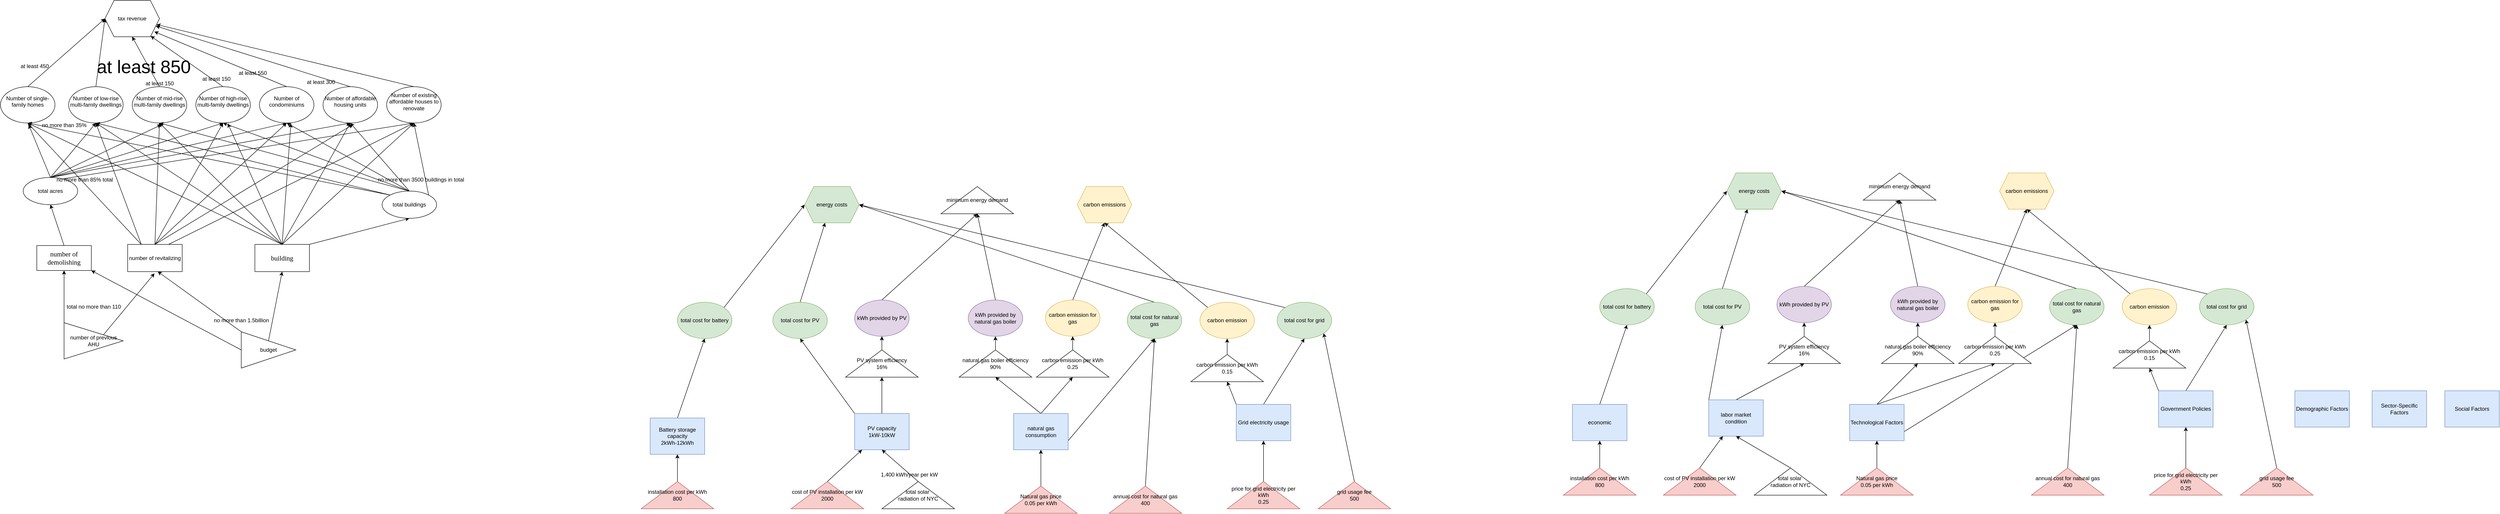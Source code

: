 <mxfile version="24.7.16">
  <diagram name="第 1 页" id="G_OJ9_7VG3s3t3pRjwT4">
    <mxGraphModel dx="2074" dy="1098" grid="1" gridSize="10" guides="1" tooltips="1" connect="1" arrows="1" fold="1" page="1" pageScale="1" pageWidth="827" pageHeight="1169" math="0" shadow="0">
      <root>
        <mxCell id="0" />
        <mxCell id="1" parent="0" />
        <mxCell id="7tdNyDRqOUNXcjZfK8b2-14" style="rounded=0;orthogonalLoop=1;jettySize=auto;html=1;exitX=0.75;exitY=0;exitDx=0;exitDy=0;entryX=0.5;entryY=1;entryDx=0;entryDy=0;" parent="1" source="L7YEMARuxRNkok3K0Yex-1" target="7tdNyDRqOUNXcjZfK8b2-5" edge="1">
          <mxGeometry relative="1" as="geometry" />
        </mxCell>
        <mxCell id="7tdNyDRqOUNXcjZfK8b2-23" style="rounded=0;orthogonalLoop=1;jettySize=auto;html=1;exitX=0.5;exitY=0;exitDx=0;exitDy=0;entryX=0.5;entryY=1;entryDx=0;entryDy=0;" parent="1" source="L7YEMARuxRNkok3K0Yex-1" target="7tdNyDRqOUNXcjZfK8b2-2" edge="1">
          <mxGeometry relative="1" as="geometry" />
        </mxCell>
        <mxCell id="7tdNyDRqOUNXcjZfK8b2-24" style="rounded=0;orthogonalLoop=1;jettySize=auto;html=1;exitX=0.5;exitY=0;exitDx=0;exitDy=0;entryX=0.5;entryY=1;entryDx=0;entryDy=0;" parent="1" source="L7YEMARuxRNkok3K0Yex-1" target="7tdNyDRqOUNXcjZfK8b2-1" edge="1">
          <mxGeometry relative="1" as="geometry" />
        </mxCell>
        <mxCell id="7tdNyDRqOUNXcjZfK8b2-25" style="rounded=0;orthogonalLoop=1;jettySize=auto;html=1;exitX=0.5;exitY=0;exitDx=0;exitDy=0;entryX=0.5;entryY=1;entryDx=0;entryDy=0;" parent="1" source="L7YEMARuxRNkok3K0Yex-1" target="7tdNyDRqOUNXcjZfK8b2-4" edge="1">
          <mxGeometry relative="1" as="geometry" />
        </mxCell>
        <mxCell id="7tdNyDRqOUNXcjZfK8b2-27" style="rounded=0;orthogonalLoop=1;jettySize=auto;html=1;exitX=0.5;exitY=0;exitDx=0;exitDy=0;entryX=0.5;entryY=1;entryDx=0;entryDy=0;" parent="1" source="L7YEMARuxRNkok3K0Yex-1" target="L7YEMARuxRNkok3K0Yex-3" edge="1">
          <mxGeometry relative="1" as="geometry" />
        </mxCell>
        <mxCell id="L7YEMARuxRNkok3K0Yex-1" value="total acres" style="ellipse;rounded=0;whiteSpace=wrap;html=1;" parent="1" vertex="1">
          <mxGeometry x="100" y="420" width="120" height="60" as="geometry" />
        </mxCell>
        <mxCell id="7tdNyDRqOUNXcjZfK8b2-7" style="rounded=0;orthogonalLoop=1;jettySize=auto;html=1;exitX=0.75;exitY=0;exitDx=0;exitDy=0;entryX=0.5;entryY=1;entryDx=0;entryDy=0;" parent="1" source="L7YEMARuxRNkok3K0Yex-2" target="7tdNyDRqOUNXcjZfK8b2-5" edge="1">
          <mxGeometry relative="1" as="geometry" />
        </mxCell>
        <mxCell id="7tdNyDRqOUNXcjZfK8b2-9" style="rounded=0;orthogonalLoop=1;jettySize=auto;html=1;exitX=0.5;exitY=0;exitDx=0;exitDy=0;entryX=0.5;entryY=1;entryDx=0;entryDy=0;" parent="1" source="L7YEMARuxRNkok3K0Yex-2" target="7tdNyDRqOUNXcjZfK8b2-1" edge="1">
          <mxGeometry relative="1" as="geometry" />
        </mxCell>
        <mxCell id="7tdNyDRqOUNXcjZfK8b2-10" style="rounded=0;orthogonalLoop=1;jettySize=auto;html=1;exitX=0.5;exitY=0;exitDx=0;exitDy=0;entryX=0.5;entryY=1;entryDx=0;entryDy=0;" parent="1" source="L7YEMARuxRNkok3K0Yex-2" target="7tdNyDRqOUNXcjZfK8b2-4" edge="1">
          <mxGeometry relative="1" as="geometry" />
        </mxCell>
        <mxCell id="7tdNyDRqOUNXcjZfK8b2-11" style="rounded=0;orthogonalLoop=1;jettySize=auto;html=1;exitX=0.5;exitY=0;exitDx=0;exitDy=0;entryX=0.5;entryY=1;entryDx=0;entryDy=0;" parent="1" source="L7YEMARuxRNkok3K0Yex-2" target="7tdNyDRqOUNXcjZfK8b2-3" edge="1">
          <mxGeometry relative="1" as="geometry" />
        </mxCell>
        <mxCell id="7tdNyDRqOUNXcjZfK8b2-12" style="rounded=0;orthogonalLoop=1;jettySize=auto;html=1;exitX=0.25;exitY=0;exitDx=0;exitDy=0;entryX=0.5;entryY=1;entryDx=0;entryDy=0;" parent="1" source="L7YEMARuxRNkok3K0Yex-2" target="L7YEMARuxRNkok3K0Yex-3" edge="1">
          <mxGeometry relative="1" as="geometry" />
        </mxCell>
        <mxCell id="7tdNyDRqOUNXcjZfK8b2-13" style="rounded=0;orthogonalLoop=1;jettySize=auto;html=1;exitX=0.25;exitY=0;exitDx=0;exitDy=0;entryX=0.5;entryY=1;entryDx=0;entryDy=0;" parent="1" source="L7YEMARuxRNkok3K0Yex-2" target="L7YEMARuxRNkok3K0Yex-4" edge="1">
          <mxGeometry relative="1" as="geometry" />
        </mxCell>
        <mxCell id="L7YEMARuxRNkok3K0Yex-2" value="number of revitalizing" style="rounded=0;whiteSpace=wrap;html=1;" parent="1" vertex="1">
          <mxGeometry x="330" y="567.5" width="120" height="60" as="geometry" />
        </mxCell>
        <mxCell id="7tdNyDRqOUNXcjZfK8b2-17" style="rounded=0;orthogonalLoop=1;jettySize=auto;html=1;exitX=0.5;exitY=0;exitDx=0;exitDy=0;entryX=0;entryY=0.5;entryDx=0;entryDy=0;" parent="1" source="L7YEMARuxRNkok3K0Yex-3" target="L7YEMARuxRNkok3K0Yex-7" edge="1">
          <mxGeometry relative="1" as="geometry" />
        </mxCell>
        <mxCell id="L7YEMARuxRNkok3K0Yex-3" value="&#xa;Number of low-rise multi-family dwellings&#xa;&#xa;" style="ellipse;whiteSpace=wrap;html=1;" parent="1" vertex="1">
          <mxGeometry x="200" y="220" width="120" height="80" as="geometry" />
        </mxCell>
        <mxCell id="7tdNyDRqOUNXcjZfK8b2-16" style="rounded=0;orthogonalLoop=1;jettySize=auto;html=1;exitX=0.5;exitY=0;exitDx=0;exitDy=0;entryX=0;entryY=0.5;entryDx=0;entryDy=0;" parent="1" source="L7YEMARuxRNkok3K0Yex-4" target="L7YEMARuxRNkok3K0Yex-7" edge="1">
          <mxGeometry relative="1" as="geometry" />
        </mxCell>
        <mxCell id="L7YEMARuxRNkok3K0Yex-4" value="&#xa;Number of single-family homes&#xa;&#xa;" style="ellipse;whiteSpace=wrap;html=1;" parent="1" vertex="1">
          <mxGeometry x="50" y="220" width="120" height="80" as="geometry" />
        </mxCell>
        <mxCell id="L7YEMARuxRNkok3K0Yex-7" value="tax revenue" style="shape=hexagon;perimeter=hexagonPerimeter2;whiteSpace=wrap;html=1;fixedSize=1;" parent="1" vertex="1">
          <mxGeometry x="280" y="30" width="120" height="80" as="geometry" />
        </mxCell>
        <mxCell id="7tdNyDRqOUNXcjZfK8b2-20" style="rounded=0;orthogonalLoop=1;jettySize=auto;html=1;exitX=0.5;exitY=0;exitDx=0;exitDy=0;entryX=0.906;entryY=0.859;entryDx=0;entryDy=0;entryPerimeter=0;" parent="1" source="7tdNyDRqOUNXcjZfK8b2-1" target="L7YEMARuxRNkok3K0Yex-7" edge="1">
          <mxGeometry relative="1" as="geometry" />
        </mxCell>
        <mxCell id="7tdNyDRqOUNXcjZfK8b2-1" value="&#xa;Number of condominiums&#xa;&#xa;" style="ellipse;whiteSpace=wrap;html=1;" parent="1" vertex="1">
          <mxGeometry x="620" y="220" width="120" height="80" as="geometry" />
        </mxCell>
        <mxCell id="7tdNyDRqOUNXcjZfK8b2-21" style="rounded=0;orthogonalLoop=1;jettySize=auto;html=1;exitX=0.5;exitY=0;exitDx=0;exitDy=0;" parent="1" source="7tdNyDRqOUNXcjZfK8b2-2" target="L7YEMARuxRNkok3K0Yex-7" edge="1">
          <mxGeometry relative="1" as="geometry" />
        </mxCell>
        <mxCell id="7tdNyDRqOUNXcjZfK8b2-2" value="&#xa;Number of affordable housing units&#xa;&#xa;" style="ellipse;whiteSpace=wrap;html=1;" parent="1" vertex="1">
          <mxGeometry x="760" y="220" width="120" height="80" as="geometry" />
        </mxCell>
        <mxCell id="7tdNyDRqOUNXcjZfK8b2-18" style="rounded=0;orthogonalLoop=1;jettySize=auto;html=1;exitX=0.5;exitY=0;exitDx=0;exitDy=0;entryX=0.5;entryY=1;entryDx=0;entryDy=0;" parent="1" source="7tdNyDRqOUNXcjZfK8b2-3" target="L7YEMARuxRNkok3K0Yex-7" edge="1">
          <mxGeometry relative="1" as="geometry" />
        </mxCell>
        <mxCell id="7tdNyDRqOUNXcjZfK8b2-3" value="&#xa;Number of mid-rise multi-family dwellings&#xa;&#xa;" style="ellipse;whiteSpace=wrap;html=1;" parent="1" vertex="1">
          <mxGeometry x="340" y="220" width="120" height="80" as="geometry" />
        </mxCell>
        <mxCell id="7tdNyDRqOUNXcjZfK8b2-19" style="rounded=0;orthogonalLoop=1;jettySize=auto;html=1;exitX=0.5;exitY=0;exitDx=0;exitDy=0;entryX=0.839;entryY=0.98;entryDx=0;entryDy=0;entryPerimeter=0;" parent="1" source="7tdNyDRqOUNXcjZfK8b2-4" target="L7YEMARuxRNkok3K0Yex-7" edge="1">
          <mxGeometry relative="1" as="geometry">
            <mxPoint x="440" y="110" as="targetPoint" />
          </mxGeometry>
        </mxCell>
        <mxCell id="7tdNyDRqOUNXcjZfK8b2-4" value="&#xa;Number of high-rise multi-family dwellings&#xa;&#xa;" style="ellipse;whiteSpace=wrap;html=1;" parent="1" vertex="1">
          <mxGeometry x="480" y="220" width="120" height="80" as="geometry" />
        </mxCell>
        <mxCell id="7tdNyDRqOUNXcjZfK8b2-22" style="rounded=0;orthogonalLoop=1;jettySize=auto;html=1;exitX=0.5;exitY=0;exitDx=0;exitDy=0;" parent="1" source="7tdNyDRqOUNXcjZfK8b2-5" target="L7YEMARuxRNkok3K0Yex-7" edge="1">
          <mxGeometry relative="1" as="geometry" />
        </mxCell>
        <mxCell id="7tdNyDRqOUNXcjZfK8b2-5" value="&#xa;Number of existing affordable houses to renovate&#xa;&#xa;" style="ellipse;whiteSpace=wrap;html=1;" parent="1" vertex="1">
          <mxGeometry x="900" y="220" width="120" height="80" as="geometry" />
        </mxCell>
        <mxCell id="7tdNyDRqOUNXcjZfK8b2-8" style="rounded=0;orthogonalLoop=1;jettySize=auto;html=1;exitX=0.5;exitY=0;exitDx=0;exitDy=0;entryX=0.549;entryY=1.041;entryDx=0;entryDy=0;entryPerimeter=0;" parent="1" source="L7YEMARuxRNkok3K0Yex-2" target="7tdNyDRqOUNXcjZfK8b2-2" edge="1">
          <mxGeometry relative="1" as="geometry" />
        </mxCell>
        <mxCell id="7tdNyDRqOUNXcjZfK8b2-26" style="rounded=0;orthogonalLoop=1;jettySize=auto;html=1;exitX=0.5;exitY=0;exitDx=0;exitDy=0;entryX=0.535;entryY=1.048;entryDx=0;entryDy=0;entryPerimeter=0;" parent="1" source="L7YEMARuxRNkok3K0Yex-1" target="7tdNyDRqOUNXcjZfK8b2-3" edge="1">
          <mxGeometry relative="1" as="geometry" />
        </mxCell>
        <mxCell id="7tdNyDRqOUNXcjZfK8b2-28" style="rounded=0;orthogonalLoop=1;jettySize=auto;html=1;exitX=0.5;exitY=0;exitDx=0;exitDy=0;entryX=0.518;entryY=1.048;entryDx=0;entryDy=0;entryPerimeter=0;" parent="1" source="L7YEMARuxRNkok3K0Yex-1" target="L7YEMARuxRNkok3K0Yex-4" edge="1">
          <mxGeometry relative="1" as="geometry" />
        </mxCell>
        <mxCell id="7tdNyDRqOUNXcjZfK8b2-36" value="total no more than 110" style="text;html=1;align=center;verticalAlign=middle;resizable=0;points=[];autosize=1;strokeColor=none;fillColor=none;" parent="1" vertex="1">
          <mxGeometry x="185" y="690" width="140" height="30" as="geometry" />
        </mxCell>
        <mxCell id="7tdNyDRqOUNXcjZfK8b2-38" style="rounded=0;orthogonalLoop=1;jettySize=auto;html=1;exitX=0;exitY=0;exitDx=0;exitDy=0;entryX=0.5;entryY=1;entryDx=0;entryDy=0;" parent="1" source="7tdNyDRqOUNXcjZfK8b2-37" target="7tdNyDRqOUNXcjZfK8b2-41" edge="1">
          <mxGeometry relative="1" as="geometry" />
        </mxCell>
        <mxCell id="7tdNyDRqOUNXcjZfK8b2-37" value="number of previous AHU" style="triangle;whiteSpace=wrap;html=1;" parent="1" vertex="1">
          <mxGeometry x="190" y="740" width="130" height="80" as="geometry" />
        </mxCell>
        <mxCell id="7tdNyDRqOUNXcjZfK8b2-39" style="rounded=0;orthogonalLoop=1;jettySize=auto;html=1;exitX=1;exitY=0;exitDx=0;exitDy=0;entryX=0.492;entryY=1.064;entryDx=0;entryDy=0;entryPerimeter=0;" parent="1" source="7tdNyDRqOUNXcjZfK8b2-37" target="L7YEMARuxRNkok3K0Yex-2" edge="1">
          <mxGeometry relative="1" as="geometry" />
        </mxCell>
        <mxCell id="7tdNyDRqOUNXcjZfK8b2-48" style="rounded=0;orthogonalLoop=1;jettySize=auto;html=1;exitX=0.5;exitY=0;exitDx=0;exitDy=0;entryX=0.5;entryY=1;entryDx=0;entryDy=0;" parent="1" source="7tdNyDRqOUNXcjZfK8b2-40" target="L7YEMARuxRNkok3K0Yex-4" edge="1">
          <mxGeometry relative="1" as="geometry" />
        </mxCell>
        <mxCell id="7tdNyDRqOUNXcjZfK8b2-49" style="rounded=0;orthogonalLoop=1;jettySize=auto;html=1;exitX=0.5;exitY=0;exitDx=0;exitDy=0;entryX=0.5;entryY=1;entryDx=0;entryDy=0;" parent="1" source="7tdNyDRqOUNXcjZfK8b2-40" target="L7YEMARuxRNkok3K0Yex-3" edge="1">
          <mxGeometry relative="1" as="geometry" />
        </mxCell>
        <mxCell id="7tdNyDRqOUNXcjZfK8b2-50" style="rounded=0;orthogonalLoop=1;jettySize=auto;html=1;exitX=0.5;exitY=0;exitDx=0;exitDy=0;entryX=0.5;entryY=1;entryDx=0;entryDy=0;" parent="1" source="7tdNyDRqOUNXcjZfK8b2-40" target="7tdNyDRqOUNXcjZfK8b2-3" edge="1">
          <mxGeometry relative="1" as="geometry" />
        </mxCell>
        <mxCell id="7tdNyDRqOUNXcjZfK8b2-53" style="rounded=0;orthogonalLoop=1;jettySize=auto;html=1;exitX=0.5;exitY=0;exitDx=0;exitDy=0;entryX=0.5;entryY=1;entryDx=0;entryDy=0;" parent="1" source="7tdNyDRqOUNXcjZfK8b2-40" target="7tdNyDRqOUNXcjZfK8b2-2" edge="1">
          <mxGeometry relative="1" as="geometry" />
        </mxCell>
        <mxCell id="7tdNyDRqOUNXcjZfK8b2-54" style="rounded=0;orthogonalLoop=1;jettySize=auto;html=1;exitX=0.5;exitY=0;exitDx=0;exitDy=0;entryX=0.5;entryY=1;entryDx=0;entryDy=0;" parent="1" source="7tdNyDRqOUNXcjZfK8b2-40" target="7tdNyDRqOUNXcjZfK8b2-5" edge="1">
          <mxGeometry relative="1" as="geometry" />
        </mxCell>
        <mxCell id="NTGDG4g_H6FA5xqr8P8C-25" style="rounded=0;orthogonalLoop=1;jettySize=auto;html=1;exitX=1;exitY=0;exitDx=0;exitDy=0;entryX=0.5;entryY=1;entryDx=0;entryDy=0;" parent="1" source="7tdNyDRqOUNXcjZfK8b2-40" target="NTGDG4g_H6FA5xqr8P8C-2" edge="1">
          <mxGeometry relative="1" as="geometry" />
        </mxCell>
        <mxCell id="7tdNyDRqOUNXcjZfK8b2-40" value="&lt;div&gt;&lt;span style=&quot;font-size: 11.04pt; font-family: &amp;quot;Arial Nova Light&amp;quot;;&quot;&gt;building&lt;/span&gt;&lt;/div&gt;" style="rounded=0;whiteSpace=wrap;html=1;" parent="1" vertex="1">
          <mxGeometry x="610" y="567.5" width="120" height="60" as="geometry" />
        </mxCell>
        <mxCell id="7tdNyDRqOUNXcjZfK8b2-43" style="rounded=0;orthogonalLoop=1;jettySize=auto;html=1;exitX=0.5;exitY=0;exitDx=0;exitDy=0;entryX=0.5;entryY=1;entryDx=0;entryDy=0;" parent="1" source="7tdNyDRqOUNXcjZfK8b2-41" target="L7YEMARuxRNkok3K0Yex-1" edge="1">
          <mxGeometry relative="1" as="geometry" />
        </mxCell>
        <mxCell id="7tdNyDRqOUNXcjZfK8b2-41" value="&lt;span style=&quot;font-family: &amp;quot;Arial Nova Light&amp;quot;; font-size: 14.72px;&quot;&gt;number of demolishing&lt;/span&gt;" style="whiteSpace=wrap;html=1;" parent="1" vertex="1">
          <mxGeometry x="130" y="570" width="120" height="55" as="geometry" />
        </mxCell>
        <mxCell id="7tdNyDRqOUNXcjZfK8b2-45" style="rounded=0;orthogonalLoop=1;jettySize=auto;html=1;exitX=0;exitY=0.5;exitDx=0;exitDy=0;entryX=1;entryY=1;entryDx=0;entryDy=0;" parent="1" source="7tdNyDRqOUNXcjZfK8b2-44" target="7tdNyDRqOUNXcjZfK8b2-41" edge="1">
          <mxGeometry relative="1" as="geometry" />
        </mxCell>
        <mxCell id="7tdNyDRqOUNXcjZfK8b2-47" style="rounded=0;orthogonalLoop=1;jettySize=auto;html=1;exitX=0.5;exitY=0;exitDx=0;exitDy=0;entryX=0.5;entryY=1;entryDx=0;entryDy=0;" parent="1" source="7tdNyDRqOUNXcjZfK8b2-44" target="7tdNyDRqOUNXcjZfK8b2-40" edge="1">
          <mxGeometry relative="1" as="geometry" />
        </mxCell>
        <mxCell id="7tdNyDRqOUNXcjZfK8b2-44" value="budget" style="triangle;whiteSpace=wrap;html=1;" parent="1" vertex="1">
          <mxGeometry x="580" y="760" width="120" height="80" as="geometry" />
        </mxCell>
        <mxCell id="7tdNyDRqOUNXcjZfK8b2-46" style="rounded=0;orthogonalLoop=1;jettySize=auto;html=1;exitX=0;exitY=0;exitDx=0;exitDy=0;entryX=0.551;entryY=0.996;entryDx=0;entryDy=0;entryPerimeter=0;" parent="1" source="7tdNyDRqOUNXcjZfK8b2-44" target="L7YEMARuxRNkok3K0Yex-2" edge="1">
          <mxGeometry relative="1" as="geometry" />
        </mxCell>
        <mxCell id="7tdNyDRqOUNXcjZfK8b2-51" style="rounded=0;orthogonalLoop=1;jettySize=auto;html=1;exitX=0.5;exitY=0;exitDx=0;exitDy=0;entryX=0.587;entryY=1.013;entryDx=0;entryDy=0;entryPerimeter=0;" parent="1" source="7tdNyDRqOUNXcjZfK8b2-40" target="7tdNyDRqOUNXcjZfK8b2-4" edge="1">
          <mxGeometry relative="1" as="geometry" />
        </mxCell>
        <mxCell id="7tdNyDRqOUNXcjZfK8b2-52" style="rounded=0;orthogonalLoop=1;jettySize=auto;html=1;exitX=0.5;exitY=0;exitDx=0;exitDy=0;entryX=0.577;entryY=1.013;entryDx=0;entryDy=0;entryPerimeter=0;" parent="1" source="7tdNyDRqOUNXcjZfK8b2-40" target="7tdNyDRqOUNXcjZfK8b2-1" edge="1">
          <mxGeometry relative="1" as="geometry" />
        </mxCell>
        <mxCell id="NTGDG4g_H6FA5xqr8P8C-16" style="rounded=0;orthogonalLoop=1;jettySize=auto;html=1;exitX=0;exitY=0;exitDx=0;exitDy=0;entryX=0.5;entryY=1;entryDx=0;entryDy=0;" parent="1" source="NTGDG4g_H6FA5xqr8P8C-2" target="L7YEMARuxRNkok3K0Yex-4" edge="1">
          <mxGeometry relative="1" as="geometry" />
        </mxCell>
        <mxCell id="NTGDG4g_H6FA5xqr8P8C-17" style="rounded=0;orthogonalLoop=1;jettySize=auto;html=1;exitX=0;exitY=0;exitDx=0;exitDy=0;entryX=0.5;entryY=1;entryDx=0;entryDy=0;" parent="1" source="NTGDG4g_H6FA5xqr8P8C-2" target="L7YEMARuxRNkok3K0Yex-3" edge="1">
          <mxGeometry relative="1" as="geometry" />
        </mxCell>
        <mxCell id="NTGDG4g_H6FA5xqr8P8C-18" style="rounded=0;orthogonalLoop=1;jettySize=auto;html=1;exitX=0.5;exitY=0;exitDx=0;exitDy=0;entryX=0.5;entryY=1;entryDx=0;entryDy=0;" parent="1" source="NTGDG4g_H6FA5xqr8P8C-2" target="7tdNyDRqOUNXcjZfK8b2-3" edge="1">
          <mxGeometry relative="1" as="geometry" />
        </mxCell>
        <mxCell id="NTGDG4g_H6FA5xqr8P8C-19" style="rounded=0;orthogonalLoop=1;jettySize=auto;html=1;exitX=0.5;exitY=0;exitDx=0;exitDy=0;entryX=0.5;entryY=1;entryDx=0;entryDy=0;" parent="1" source="NTGDG4g_H6FA5xqr8P8C-2" target="7tdNyDRqOUNXcjZfK8b2-4" edge="1">
          <mxGeometry relative="1" as="geometry" />
        </mxCell>
        <mxCell id="NTGDG4g_H6FA5xqr8P8C-20" style="rounded=0;orthogonalLoop=1;jettySize=auto;html=1;exitX=0.5;exitY=0;exitDx=0;exitDy=0;entryX=0.5;entryY=1;entryDx=0;entryDy=0;" parent="1" source="NTGDG4g_H6FA5xqr8P8C-2" target="7tdNyDRqOUNXcjZfK8b2-1" edge="1">
          <mxGeometry relative="1" as="geometry" />
        </mxCell>
        <mxCell id="NTGDG4g_H6FA5xqr8P8C-21" style="rounded=0;orthogonalLoop=1;jettySize=auto;html=1;exitX=0.5;exitY=0;exitDx=0;exitDy=0;entryX=0.5;entryY=1;entryDx=0;entryDy=0;" parent="1" source="NTGDG4g_H6FA5xqr8P8C-2" target="7tdNyDRqOUNXcjZfK8b2-2" edge="1">
          <mxGeometry relative="1" as="geometry" />
        </mxCell>
        <mxCell id="NTGDG4g_H6FA5xqr8P8C-22" style="rounded=0;orthogonalLoop=1;jettySize=auto;html=1;exitX=1;exitY=0;exitDx=0;exitDy=0;entryX=0.5;entryY=1;entryDx=0;entryDy=0;" parent="1" source="NTGDG4g_H6FA5xqr8P8C-2" target="7tdNyDRqOUNXcjZfK8b2-5" edge="1">
          <mxGeometry relative="1" as="geometry" />
        </mxCell>
        <mxCell id="NTGDG4g_H6FA5xqr8P8C-2" value="total buildings" style="ellipse;rounded=0;whiteSpace=wrap;html=1;" parent="1" vertex="1">
          <mxGeometry x="890" y="450" width="120" height="60" as="geometry" />
        </mxCell>
        <mxCell id="NTGDG4g_H6FA5xqr8P8C-4" value="no more than 1.5billion" style="text;html=1;align=center;verticalAlign=middle;resizable=0;points=[];autosize=1;strokeColor=none;fillColor=none;" parent="1" vertex="1">
          <mxGeometry x="510" y="720" width="140" height="30" as="geometry" />
        </mxCell>
        <mxCell id="NTGDG4g_H6FA5xqr8P8C-5" value="at least 850" style="text;html=1;align=center;verticalAlign=middle;resizable=0;points=[];autosize=1;strokeColor=none;fillColor=none;fontSize=40;" parent="1" vertex="1">
          <mxGeometry x="250" y="145" width="230" height="60" as="geometry" />
        </mxCell>
        <mxCell id="NTGDG4g_H6FA5xqr8P8C-7" value="at least 550" style="text;html=1;align=center;verticalAlign=middle;resizable=0;points=[];autosize=1;strokeColor=none;fillColor=none;" parent="1" vertex="1">
          <mxGeometry x="560" y="175" width="90" height="30" as="geometry" />
        </mxCell>
        <mxCell id="NTGDG4g_H6FA5xqr8P8C-8" value="at least 450" style="text;html=1;align=center;verticalAlign=middle;resizable=0;points=[];autosize=1;strokeColor=none;fillColor=none;" parent="1" vertex="1">
          <mxGeometry x="80" y="160" width="90" height="30" as="geometry" />
        </mxCell>
        <mxCell id="NTGDG4g_H6FA5xqr8P8C-9" value="at least 150&lt;div&gt;&lt;br&gt;&lt;/div&gt;" style="text;html=1;align=center;verticalAlign=middle;resizable=0;points=[];autosize=1;strokeColor=none;fillColor=none;" parent="1" vertex="1">
          <mxGeometry x="355" y="200" width="90" height="40" as="geometry" />
        </mxCell>
        <mxCell id="NTGDG4g_H6FA5xqr8P8C-10" value="at least 150&lt;div&gt;&lt;br&gt;&lt;/div&gt;" style="text;html=1;align=center;verticalAlign=middle;resizable=0;points=[];autosize=1;strokeColor=none;fillColor=none;" parent="1" vertex="1">
          <mxGeometry x="480" y="190" width="90" height="40" as="geometry" />
        </mxCell>
        <mxCell id="NTGDG4g_H6FA5xqr8P8C-11" value="at least 300" style="text;html=1;align=center;verticalAlign=middle;resizable=0;points=[];autosize=1;strokeColor=none;fillColor=none;" parent="1" vertex="1">
          <mxGeometry x="710" y="195" width="90" height="30" as="geometry" />
        </mxCell>
        <mxCell id="NTGDG4g_H6FA5xqr8P8C-13" value="no more than 35%" style="text;html=1;align=center;verticalAlign=middle;resizable=0;points=[];autosize=1;strokeColor=none;fillColor=none;" parent="1" vertex="1">
          <mxGeometry x="130" y="290" width="120" height="30" as="geometry" />
        </mxCell>
        <mxCell id="NTGDG4g_H6FA5xqr8P8C-15" value="no more than 85% total" style="text;html=1;align=center;verticalAlign=middle;resizable=0;points=[];autosize=1;strokeColor=none;fillColor=none;" parent="1" vertex="1">
          <mxGeometry x="160" y="410" width="150" height="30" as="geometry" />
        </mxCell>
        <mxCell id="NTGDG4g_H6FA5xqr8P8C-23" value="no more than 3500 buildings in total" style="text;html=1;align=center;verticalAlign=middle;resizable=0;points=[];autosize=1;strokeColor=none;fillColor=none;" parent="1" vertex="1">
          <mxGeometry x="870" y="410" width="210" height="30" as="geometry" />
        </mxCell>
        <mxCell id="hYXEArziFViD5PN_YFnv-9" style="rounded=0;orthogonalLoop=1;jettySize=auto;html=1;exitX=0.5;exitY=0;exitDx=0;exitDy=0;entryX=0;entryY=0.5;entryDx=0;entryDy=0;" parent="1" source="WSifkw_iuJm9G7-eXUs4-1" target="hYXEArziFViD5PN_YFnv-5" edge="1">
          <mxGeometry relative="1" as="geometry" />
        </mxCell>
        <mxCell id="hYXEArziFViD5PN_YFnv-25" style="rounded=0;orthogonalLoop=1;jettySize=auto;html=1;exitX=0;exitY=0;exitDx=0;exitDy=0;entryX=0.5;entryY=1;entryDx=0;entryDy=0;" parent="1" source="WSifkw_iuJm9G7-eXUs4-1" target="hYXEArziFViD5PN_YFnv-2" edge="1">
          <mxGeometry relative="1" as="geometry" />
        </mxCell>
        <mxCell id="WSifkw_iuJm9G7-eXUs4-1" value="PV capacity&lt;div&gt;1kW-10kW&lt;/div&gt;" style="rounded=0;whiteSpace=wrap;html=1;fillColor=#dae8fc;strokeColor=#6c8ebf;" parent="1" vertex="1">
          <mxGeometry x="1930" y="940" width="120" height="80" as="geometry" />
        </mxCell>
        <mxCell id="hYXEArziFViD5PN_YFnv-36" style="rounded=0;orthogonalLoop=1;jettySize=auto;html=1;exitX=0.5;exitY=0;exitDx=0;exitDy=0;entryX=0.5;entryY=1;entryDx=0;entryDy=0;" parent="1" source="WSifkw_iuJm9G7-eXUs4-6" target="hYXEArziFViD5PN_YFnv-35" edge="1">
          <mxGeometry relative="1" as="geometry" />
        </mxCell>
        <mxCell id="WSifkw_iuJm9G7-eXUs4-6" value="Battery storage capacity&lt;div&gt;2kWh-12kWh&lt;/div&gt;" style="rounded=0;whiteSpace=wrap;html=1;fillColor=#dae8fc;strokeColor=#6c8ebf;" parent="1" vertex="1">
          <mxGeometry x="1480" y="950" width="120" height="80" as="geometry" />
        </mxCell>
        <mxCell id="hYXEArziFViD5PN_YFnv-42" style="rounded=0;orthogonalLoop=1;jettySize=auto;html=1;exitX=0.5;exitY=0;exitDx=0;exitDy=0;entryX=0.5;entryY=1;entryDx=0;entryDy=0;" parent="1" source="WSifkw_iuJm9G7-eXUs4-8" target="hYXEArziFViD5PN_YFnv-41" edge="1">
          <mxGeometry relative="1" as="geometry" />
        </mxCell>
        <mxCell id="hYXEArziFViD5PN_YFnv-56" style="rounded=0;orthogonalLoop=1;jettySize=auto;html=1;exitX=0;exitY=0;exitDx=0;exitDy=0;entryX=0;entryY=0.5;entryDx=0;entryDy=0;" parent="1" source="WSifkw_iuJm9G7-eXUs4-8" target="hYXEArziFViD5PN_YFnv-54" edge="1">
          <mxGeometry relative="1" as="geometry" />
        </mxCell>
        <mxCell id="WSifkw_iuJm9G7-eXUs4-8" value="Grid electricity usage" style="rounded=0;whiteSpace=wrap;html=1;fillColor=#dae8fc;strokeColor=#6c8ebf;" parent="1" vertex="1">
          <mxGeometry x="2770" y="920" width="120" height="80" as="geometry" />
        </mxCell>
        <mxCell id="WSifkw_iuJm9G7-eXUs4-14" style="rounded=0;orthogonalLoop=1;jettySize=auto;html=1;exitX=1;exitY=0.5;exitDx=0;exitDy=0;entryX=0.5;entryY=1;entryDx=0;entryDy=0;" parent="1" source="WSifkw_iuJm9G7-eXUs4-11" target="WSifkw_iuJm9G7-eXUs4-1" edge="1">
          <mxGeometry relative="1" as="geometry">
            <mxPoint x="1720" y="590" as="targetPoint" />
          </mxGeometry>
        </mxCell>
        <mxCell id="WSifkw_iuJm9G7-eXUs4-11" value="total solar&amp;nbsp;&lt;br&gt;radiation of NYC" style="triangle;whiteSpace=wrap;html=1;direction=north;" parent="1" vertex="1">
          <mxGeometry x="1990" y="1090" width="160" height="60" as="geometry" />
        </mxCell>
        <mxCell id="WSifkw_iuJm9G7-eXUs4-12" value="1,400 kWh/year per kW" style="text;html=1;align=center;verticalAlign=middle;resizable=0;points=[];autosize=1;strokeColor=none;fillColor=none;" parent="1" vertex="1">
          <mxGeometry x="1975" y="1060" width="150" height="30" as="geometry" />
        </mxCell>
        <mxCell id="WSifkw_iuJm9G7-eXUs4-15" style="rounded=0;orthogonalLoop=1;jettySize=auto;html=1;exitX=1;exitY=0.5;exitDx=0;exitDy=0;" parent="1" source="hYXEArziFViD5PN_YFnv-10" target="WSifkw_iuJm9G7-eXUs4-1" edge="1">
          <mxGeometry relative="1" as="geometry" />
        </mxCell>
        <mxCell id="hYXEArziFViD5PN_YFnv-26" style="rounded=0;orthogonalLoop=1;jettySize=auto;html=1;exitX=0.5;exitY=0;exitDx=0;exitDy=0;entryX=0.375;entryY=1;entryDx=0;entryDy=0;" parent="1" source="hYXEArziFViD5PN_YFnv-2" target="hYXEArziFViD5PN_YFnv-21" edge="1">
          <mxGeometry relative="1" as="geometry" />
        </mxCell>
        <mxCell id="hYXEArziFViD5PN_YFnv-2" value="total cost for PV" style="ellipse;whiteSpace=wrap;html=1;fillColor=#d5e8d4;strokeColor=#82b366;" parent="1" vertex="1">
          <mxGeometry x="1750" y="695" width="120" height="80" as="geometry" />
        </mxCell>
        <mxCell id="hYXEArziFViD5PN_YFnv-58" style="rounded=0;orthogonalLoop=1;jettySize=auto;html=1;exitX=0.5;exitY=0;exitDx=0;exitDy=0;entryX=0;entryY=0.5;entryDx=0;entryDy=0;" parent="1" source="hYXEArziFViD5PN_YFnv-3" target="hYXEArziFViD5PN_YFnv-7" edge="1">
          <mxGeometry relative="1" as="geometry" />
        </mxCell>
        <mxCell id="hYXEArziFViD5PN_YFnv-3" value="kWh provided by natural gas boiler" style="ellipse;whiteSpace=wrap;html=1;fillColor=#e1d5e7;strokeColor=#9673a6;" parent="1" vertex="1">
          <mxGeometry x="2180" y="690" width="120" height="80" as="geometry" />
        </mxCell>
        <mxCell id="hYXEArziFViD5PN_YFnv-20" style="rounded=0;orthogonalLoop=1;jettySize=auto;html=1;exitX=1;exitY=0.5;exitDx=0;exitDy=0;entryX=0.5;entryY=1;entryDx=0;entryDy=0;" parent="1" source="hYXEArziFViD5PN_YFnv-5" target="hYXEArziFViD5PN_YFnv-19" edge="1">
          <mxGeometry relative="1" as="geometry" />
        </mxCell>
        <mxCell id="hYXEArziFViD5PN_YFnv-5" value="PV system efficiency&lt;div&gt;16%&lt;/div&gt;" style="triangle;whiteSpace=wrap;html=1;direction=north;" parent="1" vertex="1">
          <mxGeometry x="1910" y="800" width="160" height="60" as="geometry" />
        </mxCell>
        <mxCell id="hYXEArziFViD5PN_YFnv-29" style="edgeStyle=orthogonalEdgeStyle;rounded=0;orthogonalLoop=1;jettySize=auto;html=1;exitX=1;exitY=0.5;exitDx=0;exitDy=0;entryX=0.5;entryY=1;entryDx=0;entryDy=0;" parent="1" source="hYXEArziFViD5PN_YFnv-6" target="hYXEArziFViD5PN_YFnv-14" edge="1">
          <mxGeometry relative="1" as="geometry" />
        </mxCell>
        <mxCell id="hYXEArziFViD5PN_YFnv-6" value="Natural gas price&lt;div&gt;0.05 per kWh&lt;/div&gt;" style="triangle;whiteSpace=wrap;html=1;direction=north;fillColor=#f8cecc;strokeColor=#b85450;" parent="1" vertex="1">
          <mxGeometry x="2260" y="1100" width="160" height="60" as="geometry" />
        </mxCell>
        <mxCell id="hYXEArziFViD5PN_YFnv-7" value="minimum energy demand" style="triangle;whiteSpace=wrap;html=1;direction=north;" parent="1" vertex="1">
          <mxGeometry x="2120" y="440" width="160" height="60" as="geometry" />
        </mxCell>
        <mxCell id="hYXEArziFViD5PN_YFnv-10" value="cost of PV installation per kW&lt;div&gt;2000&lt;/div&gt;" style="triangle;whiteSpace=wrap;html=1;direction=north;fillColor=#f8cecc;strokeColor=#b85450;" parent="1" vertex="1">
          <mxGeometry x="1790" y="1090" width="160" height="60" as="geometry" />
        </mxCell>
        <mxCell id="hYXEArziFViD5PN_YFnv-34" style="rounded=0;orthogonalLoop=1;jettySize=auto;html=1;exitX=1;exitY=0.5;exitDx=0;exitDy=0;entryX=0.5;entryY=1;entryDx=0;entryDy=0;" parent="1" source="hYXEArziFViD5PN_YFnv-12" target="hYXEArziFViD5PN_YFnv-3" edge="1">
          <mxGeometry relative="1" as="geometry" />
        </mxCell>
        <mxCell id="hYXEArziFViD5PN_YFnv-12" value="natural gas boiler efficiency&lt;div&gt;90%&lt;/div&gt;" style="triangle;whiteSpace=wrap;html=1;direction=north;" parent="1" vertex="1">
          <mxGeometry x="2160" y="800" width="160" height="60" as="geometry" />
        </mxCell>
        <mxCell id="hYXEArziFViD5PN_YFnv-30" style="rounded=0;orthogonalLoop=1;jettySize=auto;html=1;exitX=1;exitY=0.75;exitDx=0;exitDy=0;entryX=0.5;entryY=1;entryDx=0;entryDy=0;" parent="1" source="hYXEArziFViD5PN_YFnv-14" target="hYXEArziFViD5PN_YFnv-18" edge="1">
          <mxGeometry relative="1" as="geometry" />
        </mxCell>
        <mxCell id="hYXEArziFViD5PN_YFnv-33" style="rounded=0;orthogonalLoop=1;jettySize=auto;html=1;exitX=0.5;exitY=0;exitDx=0;exitDy=0;entryX=0;entryY=0.5;entryDx=0;entryDy=0;" parent="1" source="hYXEArziFViD5PN_YFnv-14" target="hYXEArziFViD5PN_YFnv-12" edge="1">
          <mxGeometry relative="1" as="geometry" />
        </mxCell>
        <mxCell id="hYXEArziFViD5PN_YFnv-51" style="rounded=0;orthogonalLoop=1;jettySize=auto;html=1;exitX=0.5;exitY=0;exitDx=0;exitDy=0;entryX=0;entryY=0.5;entryDx=0;entryDy=0;" parent="1" source="hYXEArziFViD5PN_YFnv-14" target="hYXEArziFViD5PN_YFnv-50" edge="1">
          <mxGeometry relative="1" as="geometry" />
        </mxCell>
        <mxCell id="hYXEArziFViD5PN_YFnv-14" value="natural gas consumption" style="rounded=0;whiteSpace=wrap;html=1;fillColor=#dae8fc;strokeColor=#6c8ebf;" parent="1" vertex="1">
          <mxGeometry x="2280" y="940" width="120" height="80" as="geometry" />
        </mxCell>
        <mxCell id="hYXEArziFViD5PN_YFnv-32" style="rounded=0;orthogonalLoop=1;jettySize=auto;html=1;exitX=0.5;exitY=0;exitDx=0;exitDy=0;entryX=1;entryY=0.5;entryDx=0;entryDy=0;" parent="1" source="hYXEArziFViD5PN_YFnv-18" target="hYXEArziFViD5PN_YFnv-21" edge="1">
          <mxGeometry relative="1" as="geometry" />
        </mxCell>
        <mxCell id="hYXEArziFViD5PN_YFnv-18" value="total cost for natural gas" style="ellipse;whiteSpace=wrap;html=1;fillColor=#d5e8d4;strokeColor=#82b366;" parent="1" vertex="1">
          <mxGeometry x="2530" y="695" width="120" height="80" as="geometry" />
        </mxCell>
        <mxCell id="hYXEArziFViD5PN_YFnv-57" style="rounded=0;orthogonalLoop=1;jettySize=auto;html=1;exitX=0.5;exitY=0;exitDx=0;exitDy=0;entryX=0;entryY=0.5;entryDx=0;entryDy=0;" parent="1" source="hYXEArziFViD5PN_YFnv-19" target="hYXEArziFViD5PN_YFnv-7" edge="1">
          <mxGeometry relative="1" as="geometry" />
        </mxCell>
        <mxCell id="hYXEArziFViD5PN_YFnv-19" value="kWh provided&amp;nbsp;by PV" style="ellipse;whiteSpace=wrap;html=1;fillColor=#e1d5e7;strokeColor=#9673a6;" parent="1" vertex="1">
          <mxGeometry x="1930" y="690" width="120" height="80" as="geometry" />
        </mxCell>
        <mxCell id="hYXEArziFViD5PN_YFnv-21" value="energy costs" style="shape=hexagon;perimeter=hexagonPerimeter2;whiteSpace=wrap;html=1;fixedSize=1;fillColor=#d5e8d4;strokeColor=#82b366;" parent="1" vertex="1">
          <mxGeometry x="1820" y="440" width="120" height="80" as="geometry" />
        </mxCell>
        <mxCell id="hYXEArziFViD5PN_YFnv-22" value="carbon emissions" style="shape=hexagon;perimeter=hexagonPerimeter2;whiteSpace=wrap;html=1;fixedSize=1;fillColor=#fff2cc;strokeColor=#d6b656;" parent="1" vertex="1">
          <mxGeometry x="2420" y="440" width="120" height="80" as="geometry" />
        </mxCell>
        <mxCell id="hYXEArziFViD5PN_YFnv-43" style="rounded=0;orthogonalLoop=1;jettySize=auto;html=1;exitX=1;exitY=0.5;exitDx=0;exitDy=0;entryX=1;entryY=1;entryDx=0;entryDy=0;" parent="1" source="hYXEArziFViD5PN_YFnv-23" target="hYXEArziFViD5PN_YFnv-41" edge="1">
          <mxGeometry relative="1" as="geometry" />
        </mxCell>
        <mxCell id="hYXEArziFViD5PN_YFnv-23" value="grid usage fee&lt;div&gt;500&lt;/div&gt;" style="triangle;whiteSpace=wrap;html=1;direction=north;fillColor=#f8cecc;strokeColor=#b85450;" parent="1" vertex="1">
          <mxGeometry x="2950" y="1090" width="160" height="60" as="geometry" />
        </mxCell>
        <mxCell id="hYXEArziFViD5PN_YFnv-31" style="rounded=0;orthogonalLoop=1;jettySize=auto;html=1;exitX=1;exitY=0.5;exitDx=0;exitDy=0;entryX=0.5;entryY=1;entryDx=0;entryDy=0;" parent="1" source="hYXEArziFViD5PN_YFnv-27" target="hYXEArziFViD5PN_YFnv-18" edge="1">
          <mxGeometry relative="1" as="geometry" />
        </mxCell>
        <mxCell id="hYXEArziFViD5PN_YFnv-27" value="annual cost for natural gas&lt;div&gt;400&lt;/div&gt;" style="triangle;whiteSpace=wrap;html=1;direction=north;fillColor=#f8cecc;strokeColor=#b85450;" parent="1" vertex="1">
          <mxGeometry x="2490" y="1100" width="160" height="60" as="geometry" />
        </mxCell>
        <mxCell id="hYXEArziFViD5PN_YFnv-45" style="rounded=0;orthogonalLoop=1;jettySize=auto;html=1;exitX=1;exitY=0;exitDx=0;exitDy=0;entryX=0;entryY=0.5;entryDx=0;entryDy=0;" parent="1" source="hYXEArziFViD5PN_YFnv-35" target="hYXEArziFViD5PN_YFnv-21" edge="1">
          <mxGeometry relative="1" as="geometry" />
        </mxCell>
        <mxCell id="hYXEArziFViD5PN_YFnv-35" value="total cost for battery" style="ellipse;whiteSpace=wrap;html=1;fillColor=#d5e8d4;strokeColor=#82b366;" parent="1" vertex="1">
          <mxGeometry x="1540" y="695" width="120" height="80" as="geometry" />
        </mxCell>
        <mxCell id="hYXEArziFViD5PN_YFnv-38" style="rounded=0;orthogonalLoop=1;jettySize=auto;html=1;exitX=1;exitY=0.5;exitDx=0;exitDy=0;entryX=0.5;entryY=1;entryDx=0;entryDy=0;" parent="1" source="hYXEArziFViD5PN_YFnv-37" target="WSifkw_iuJm9G7-eXUs4-6" edge="1">
          <mxGeometry relative="1" as="geometry" />
        </mxCell>
        <mxCell id="hYXEArziFViD5PN_YFnv-37" value="installation cost per kWh&lt;div&gt;800&lt;/div&gt;" style="triangle;whiteSpace=wrap;html=1;direction=north;fillColor=#f8cecc;strokeColor=#b85450;" parent="1" vertex="1">
          <mxGeometry x="1460" y="1090" width="160" height="60" as="geometry" />
        </mxCell>
        <mxCell id="hYXEArziFViD5PN_YFnv-40" style="rounded=0;orthogonalLoop=1;jettySize=auto;html=1;exitX=1;exitY=0.5;exitDx=0;exitDy=0;entryX=0.5;entryY=1;entryDx=0;entryDy=0;" parent="1" source="hYXEArziFViD5PN_YFnv-39" target="WSifkw_iuJm9G7-eXUs4-8" edge="1">
          <mxGeometry relative="1" as="geometry" />
        </mxCell>
        <mxCell id="hYXEArziFViD5PN_YFnv-39" value="price for grid electricity per kWh&lt;div&gt;0.25&lt;/div&gt;" style="triangle;whiteSpace=wrap;html=1;direction=north;fillColor=#f8cecc;strokeColor=#b85450;" parent="1" vertex="1">
          <mxGeometry x="2750" y="1090" width="160" height="60" as="geometry" />
        </mxCell>
        <mxCell id="hYXEArziFViD5PN_YFnv-44" style="rounded=0;orthogonalLoop=1;jettySize=auto;html=1;exitX=0;exitY=0;exitDx=0;exitDy=0;entryX=1;entryY=0.5;entryDx=0;entryDy=0;" parent="1" source="hYXEArziFViD5PN_YFnv-41" target="hYXEArziFViD5PN_YFnv-21" edge="1">
          <mxGeometry relative="1" as="geometry" />
        </mxCell>
        <mxCell id="hYXEArziFViD5PN_YFnv-41" value="total cost for grid" style="ellipse;whiteSpace=wrap;html=1;fillColor=#d5e8d4;strokeColor=#82b366;" parent="1" vertex="1">
          <mxGeometry x="2860" y="695" width="120" height="80" as="geometry" />
        </mxCell>
        <mxCell id="hYXEArziFViD5PN_YFnv-47" style="rounded=0;orthogonalLoop=1;jettySize=auto;html=1;exitX=0.5;exitY=0;exitDx=0;exitDy=0;entryX=0.5;entryY=1;entryDx=0;entryDy=0;" parent="1" source="hYXEArziFViD5PN_YFnv-46" target="hYXEArziFViD5PN_YFnv-22" edge="1">
          <mxGeometry relative="1" as="geometry" />
        </mxCell>
        <mxCell id="hYXEArziFViD5PN_YFnv-46" value="carbon emission for gas" style="ellipse;whiteSpace=wrap;html=1;fillColor=#fff2cc;strokeColor=#d6b656;" parent="1" vertex="1">
          <mxGeometry x="2350" y="690" width="120" height="80" as="geometry" />
        </mxCell>
        <mxCell id="hYXEArziFViD5PN_YFnv-53" style="rounded=0;orthogonalLoop=1;jettySize=auto;html=1;exitX=0;exitY=0;exitDx=0;exitDy=0;entryX=0.5;entryY=1;entryDx=0;entryDy=0;" parent="1" source="hYXEArziFViD5PN_YFnv-48" target="hYXEArziFViD5PN_YFnv-22" edge="1">
          <mxGeometry relative="1" as="geometry" />
        </mxCell>
        <mxCell id="hYXEArziFViD5PN_YFnv-48" value="carbon emission" style="ellipse;whiteSpace=wrap;html=1;fillColor=#fff2cc;strokeColor=#d6b656;" parent="1" vertex="1">
          <mxGeometry x="2690" y="695" width="120" height="80" as="geometry" />
        </mxCell>
        <mxCell id="hYXEArziFViD5PN_YFnv-52" style="rounded=0;orthogonalLoop=1;jettySize=auto;html=1;exitX=1;exitY=0.5;exitDx=0;exitDy=0;entryX=0.5;entryY=1;entryDx=0;entryDy=0;" parent="1" source="hYXEArziFViD5PN_YFnv-50" target="hYXEArziFViD5PN_YFnv-46" edge="1">
          <mxGeometry relative="1" as="geometry" />
        </mxCell>
        <mxCell id="hYXEArziFViD5PN_YFnv-50" value="carbon emission per kWh&lt;div&gt;0.25&lt;/div&gt;" style="triangle;whiteSpace=wrap;html=1;direction=north;" parent="1" vertex="1">
          <mxGeometry x="2330" y="800" width="160" height="60" as="geometry" />
        </mxCell>
        <mxCell id="hYXEArziFViD5PN_YFnv-55" style="rounded=0;orthogonalLoop=1;jettySize=auto;html=1;exitX=1;exitY=0.5;exitDx=0;exitDy=0;entryX=0.5;entryY=1;entryDx=0;entryDy=0;" parent="1" source="hYXEArziFViD5PN_YFnv-54" target="hYXEArziFViD5PN_YFnv-48" edge="1">
          <mxGeometry relative="1" as="geometry" />
        </mxCell>
        <mxCell id="hYXEArziFViD5PN_YFnv-54" value="carbon emission per kWh&lt;div&gt;0.15&lt;/div&gt;" style="triangle;whiteSpace=wrap;html=1;direction=north;" parent="1" vertex="1">
          <mxGeometry x="2670" y="810" width="160" height="60" as="geometry" />
        </mxCell>
        <mxCell id="LYuevkzKRk7SglGhNws9-1" style="rounded=0;orthogonalLoop=1;jettySize=auto;html=1;exitX=0.5;exitY=0;exitDx=0;exitDy=0;entryX=0;entryY=0.5;entryDx=0;entryDy=0;" edge="1" parent="1" source="LYuevkzKRk7SglGhNws9-3" target="LYuevkzKRk7SglGhNws9-18">
          <mxGeometry relative="1" as="geometry" />
        </mxCell>
        <mxCell id="LYuevkzKRk7SglGhNws9-2" style="rounded=0;orthogonalLoop=1;jettySize=auto;html=1;exitX=0;exitY=0;exitDx=0;exitDy=0;entryX=0.5;entryY=1;entryDx=0;entryDy=0;" edge="1" parent="1" source="LYuevkzKRk7SglGhNws9-3" target="LYuevkzKRk7SglGhNws9-14">
          <mxGeometry relative="1" as="geometry" />
        </mxCell>
        <mxCell id="LYuevkzKRk7SglGhNws9-3" value="labor market condition" style="rounded=0;whiteSpace=wrap;html=1;fillColor=#dae8fc;strokeColor=#6c8ebf;" vertex="1" parent="1">
          <mxGeometry x="3810" y="910" width="120" height="80" as="geometry" />
        </mxCell>
        <mxCell id="LYuevkzKRk7SglGhNws9-4" style="rounded=0;orthogonalLoop=1;jettySize=auto;html=1;exitX=0.5;exitY=0;exitDx=0;exitDy=0;entryX=0.5;entryY=1;entryDx=0;entryDy=0;" edge="1" parent="1" source="LYuevkzKRk7SglGhNws9-5" target="LYuevkzKRk7SglGhNws9-40">
          <mxGeometry relative="1" as="geometry" />
        </mxCell>
        <mxCell id="LYuevkzKRk7SglGhNws9-5" value="economic" style="rounded=0;whiteSpace=wrap;html=1;fillColor=#dae8fc;strokeColor=#6c8ebf;" vertex="1" parent="1">
          <mxGeometry x="3510" y="920" width="120" height="80" as="geometry" />
        </mxCell>
        <mxCell id="LYuevkzKRk7SglGhNws9-6" style="rounded=0;orthogonalLoop=1;jettySize=auto;html=1;exitX=0.5;exitY=0;exitDx=0;exitDy=0;entryX=0.5;entryY=1;entryDx=0;entryDy=0;" edge="1" parent="1" source="LYuevkzKRk7SglGhNws9-8" target="LYuevkzKRk7SglGhNws9-46">
          <mxGeometry relative="1" as="geometry" />
        </mxCell>
        <mxCell id="LYuevkzKRk7SglGhNws9-7" style="rounded=0;orthogonalLoop=1;jettySize=auto;html=1;exitX=0;exitY=0;exitDx=0;exitDy=0;entryX=0;entryY=0.5;entryDx=0;entryDy=0;" edge="1" parent="1" source="LYuevkzKRk7SglGhNws9-8" target="LYuevkzKRk7SglGhNws9-54">
          <mxGeometry relative="1" as="geometry" />
        </mxCell>
        <mxCell id="LYuevkzKRk7SglGhNws9-8" value="Government Policies" style="rounded=0;whiteSpace=wrap;html=1;fillColor=#dae8fc;strokeColor=#6c8ebf;" vertex="1" parent="1">
          <mxGeometry x="4800" y="890" width="120" height="80" as="geometry" />
        </mxCell>
        <mxCell id="LYuevkzKRk7SglGhNws9-9" style="rounded=0;orthogonalLoop=1;jettySize=auto;html=1;exitX=1;exitY=0.5;exitDx=0;exitDy=0;entryX=0.5;entryY=1;entryDx=0;entryDy=0;" edge="1" parent="1" source="LYuevkzKRk7SglGhNws9-10" target="LYuevkzKRk7SglGhNws9-3">
          <mxGeometry relative="1" as="geometry">
            <mxPoint x="3750" y="560" as="targetPoint" />
          </mxGeometry>
        </mxCell>
        <mxCell id="LYuevkzKRk7SglGhNws9-10" value="total solar&amp;nbsp;&lt;br&gt;radiation of NYC" style="triangle;whiteSpace=wrap;html=1;direction=north;" vertex="1" parent="1">
          <mxGeometry x="3910" y="1060" width="160" height="60" as="geometry" />
        </mxCell>
        <mxCell id="LYuevkzKRk7SglGhNws9-12" style="rounded=0;orthogonalLoop=1;jettySize=auto;html=1;exitX=1;exitY=0.5;exitDx=0;exitDy=0;" edge="1" parent="1" source="LYuevkzKRk7SglGhNws9-22" target="LYuevkzKRk7SglGhNws9-3">
          <mxGeometry relative="1" as="geometry" />
        </mxCell>
        <mxCell id="LYuevkzKRk7SglGhNws9-13" style="rounded=0;orthogonalLoop=1;jettySize=auto;html=1;exitX=0.5;exitY=0;exitDx=0;exitDy=0;entryX=0.375;entryY=1;entryDx=0;entryDy=0;" edge="1" parent="1" source="LYuevkzKRk7SglGhNws9-14" target="LYuevkzKRk7SglGhNws9-33">
          <mxGeometry relative="1" as="geometry" />
        </mxCell>
        <mxCell id="LYuevkzKRk7SglGhNws9-14" value="total cost for PV" style="ellipse;whiteSpace=wrap;html=1;fillColor=#d5e8d4;strokeColor=#82b366;" vertex="1" parent="1">
          <mxGeometry x="3780" y="665" width="120" height="80" as="geometry" />
        </mxCell>
        <mxCell id="LYuevkzKRk7SglGhNws9-15" style="rounded=0;orthogonalLoop=1;jettySize=auto;html=1;exitX=0.5;exitY=0;exitDx=0;exitDy=0;entryX=0;entryY=0.5;entryDx=0;entryDy=0;" edge="1" parent="1" source="LYuevkzKRk7SglGhNws9-16" target="LYuevkzKRk7SglGhNws9-21">
          <mxGeometry relative="1" as="geometry" />
        </mxCell>
        <mxCell id="LYuevkzKRk7SglGhNws9-16" value="kWh provided by natural gas boiler" style="ellipse;whiteSpace=wrap;html=1;fillColor=#e1d5e7;strokeColor=#9673a6;" vertex="1" parent="1">
          <mxGeometry x="4210" y="660" width="120" height="80" as="geometry" />
        </mxCell>
        <mxCell id="LYuevkzKRk7SglGhNws9-17" style="rounded=0;orthogonalLoop=1;jettySize=auto;html=1;exitX=1;exitY=0.5;exitDx=0;exitDy=0;entryX=0.5;entryY=1;entryDx=0;entryDy=0;" edge="1" parent="1" source="LYuevkzKRk7SglGhNws9-18" target="LYuevkzKRk7SglGhNws9-32">
          <mxGeometry relative="1" as="geometry" />
        </mxCell>
        <mxCell id="LYuevkzKRk7SglGhNws9-18" value="PV system efficiency&lt;div&gt;16%&lt;/div&gt;" style="triangle;whiteSpace=wrap;html=1;direction=north;" vertex="1" parent="1">
          <mxGeometry x="3940" y="770" width="160" height="60" as="geometry" />
        </mxCell>
        <mxCell id="LYuevkzKRk7SglGhNws9-19" style="edgeStyle=orthogonalEdgeStyle;rounded=0;orthogonalLoop=1;jettySize=auto;html=1;exitX=1;exitY=0.5;exitDx=0;exitDy=0;entryX=0.5;entryY=1;entryDx=0;entryDy=0;" edge="1" parent="1" source="LYuevkzKRk7SglGhNws9-20" target="LYuevkzKRk7SglGhNws9-28">
          <mxGeometry relative="1" as="geometry" />
        </mxCell>
        <mxCell id="LYuevkzKRk7SglGhNws9-20" value="Natural gas price&lt;div&gt;0.05 per kWh&lt;/div&gt;" style="triangle;whiteSpace=wrap;html=1;direction=north;fillColor=#f8cecc;strokeColor=#b85450;" vertex="1" parent="1">
          <mxGeometry x="4100" y="1060" width="160" height="60" as="geometry" />
        </mxCell>
        <mxCell id="LYuevkzKRk7SglGhNws9-21" value="minimum energy demand" style="triangle;whiteSpace=wrap;html=1;direction=north;" vertex="1" parent="1">
          <mxGeometry x="4150" y="410" width="160" height="60" as="geometry" />
        </mxCell>
        <mxCell id="LYuevkzKRk7SglGhNws9-22" value="cost of PV installation per kW&lt;div&gt;2000&lt;/div&gt;" style="triangle;whiteSpace=wrap;html=1;direction=north;fillColor=#f8cecc;strokeColor=#b85450;" vertex="1" parent="1">
          <mxGeometry x="3710" y="1060" width="160" height="60" as="geometry" />
        </mxCell>
        <mxCell id="LYuevkzKRk7SglGhNws9-23" style="rounded=0;orthogonalLoop=1;jettySize=auto;html=1;exitX=1;exitY=0.5;exitDx=0;exitDy=0;entryX=0.5;entryY=1;entryDx=0;entryDy=0;" edge="1" parent="1" source="LYuevkzKRk7SglGhNws9-24" target="LYuevkzKRk7SglGhNws9-16">
          <mxGeometry relative="1" as="geometry" />
        </mxCell>
        <mxCell id="LYuevkzKRk7SglGhNws9-24" value="natural gas boiler efficiency&lt;div&gt;90%&lt;/div&gt;" style="triangle;whiteSpace=wrap;html=1;direction=north;" vertex="1" parent="1">
          <mxGeometry x="4190" y="770" width="160" height="60" as="geometry" />
        </mxCell>
        <mxCell id="LYuevkzKRk7SglGhNws9-25" style="rounded=0;orthogonalLoop=1;jettySize=auto;html=1;exitX=1;exitY=0.75;exitDx=0;exitDy=0;entryX=0.5;entryY=1;entryDx=0;entryDy=0;" edge="1" parent="1" source="LYuevkzKRk7SglGhNws9-28" target="LYuevkzKRk7SglGhNws9-30">
          <mxGeometry relative="1" as="geometry" />
        </mxCell>
        <mxCell id="LYuevkzKRk7SglGhNws9-26" style="rounded=0;orthogonalLoop=1;jettySize=auto;html=1;exitX=0.5;exitY=0;exitDx=0;exitDy=0;entryX=0;entryY=0.5;entryDx=0;entryDy=0;" edge="1" parent="1" source="LYuevkzKRk7SglGhNws9-28" target="LYuevkzKRk7SglGhNws9-24">
          <mxGeometry relative="1" as="geometry" />
        </mxCell>
        <mxCell id="LYuevkzKRk7SglGhNws9-27" style="rounded=0;orthogonalLoop=1;jettySize=auto;html=1;exitX=0.5;exitY=0;exitDx=0;exitDy=0;entryX=0;entryY=0.5;entryDx=0;entryDy=0;" edge="1" parent="1" source="LYuevkzKRk7SglGhNws9-28" target="LYuevkzKRk7SglGhNws9-52">
          <mxGeometry relative="1" as="geometry" />
        </mxCell>
        <mxCell id="LYuevkzKRk7SglGhNws9-28" value="Technological Factors" style="rounded=0;whiteSpace=wrap;html=1;fillColor=#dae8fc;strokeColor=#6c8ebf;" vertex="1" parent="1">
          <mxGeometry x="4120" y="920" width="120" height="80" as="geometry" />
        </mxCell>
        <mxCell id="LYuevkzKRk7SglGhNws9-29" style="rounded=0;orthogonalLoop=1;jettySize=auto;html=1;exitX=0.5;exitY=0;exitDx=0;exitDy=0;entryX=1;entryY=0.5;entryDx=0;entryDy=0;" edge="1" parent="1" source="LYuevkzKRk7SglGhNws9-30" target="LYuevkzKRk7SglGhNws9-33">
          <mxGeometry relative="1" as="geometry" />
        </mxCell>
        <mxCell id="LYuevkzKRk7SglGhNws9-30" value="total cost for natural gas" style="ellipse;whiteSpace=wrap;html=1;fillColor=#d5e8d4;strokeColor=#82b366;" vertex="1" parent="1">
          <mxGeometry x="4560" y="665" width="120" height="80" as="geometry" />
        </mxCell>
        <mxCell id="LYuevkzKRk7SglGhNws9-31" style="rounded=0;orthogonalLoop=1;jettySize=auto;html=1;exitX=0.5;exitY=0;exitDx=0;exitDy=0;entryX=0;entryY=0.5;entryDx=0;entryDy=0;" edge="1" parent="1" source="LYuevkzKRk7SglGhNws9-32" target="LYuevkzKRk7SglGhNws9-21">
          <mxGeometry relative="1" as="geometry" />
        </mxCell>
        <mxCell id="LYuevkzKRk7SglGhNws9-32" value="kWh provided&amp;nbsp;by PV" style="ellipse;whiteSpace=wrap;html=1;fillColor=#e1d5e7;strokeColor=#9673a6;" vertex="1" parent="1">
          <mxGeometry x="3960" y="660" width="120" height="80" as="geometry" />
        </mxCell>
        <mxCell id="LYuevkzKRk7SglGhNws9-33" value="energy costs" style="shape=hexagon;perimeter=hexagonPerimeter2;whiteSpace=wrap;html=1;fixedSize=1;fillColor=#d5e8d4;strokeColor=#82b366;" vertex="1" parent="1">
          <mxGeometry x="3850" y="410" width="120" height="80" as="geometry" />
        </mxCell>
        <mxCell id="LYuevkzKRk7SglGhNws9-34" value="carbon emissions" style="shape=hexagon;perimeter=hexagonPerimeter2;whiteSpace=wrap;html=1;fixedSize=1;fillColor=#fff2cc;strokeColor=#d6b656;" vertex="1" parent="1">
          <mxGeometry x="4450" y="410" width="120" height="80" as="geometry" />
        </mxCell>
        <mxCell id="LYuevkzKRk7SglGhNws9-35" style="rounded=0;orthogonalLoop=1;jettySize=auto;html=1;exitX=1;exitY=0.5;exitDx=0;exitDy=0;entryX=1;entryY=1;entryDx=0;entryDy=0;" edge="1" parent="1" source="LYuevkzKRk7SglGhNws9-36" target="LYuevkzKRk7SglGhNws9-46">
          <mxGeometry relative="1" as="geometry" />
        </mxCell>
        <mxCell id="LYuevkzKRk7SglGhNws9-36" value="grid usage fee&lt;div&gt;500&lt;/div&gt;" style="triangle;whiteSpace=wrap;html=1;direction=north;fillColor=#f8cecc;strokeColor=#b85450;" vertex="1" parent="1">
          <mxGeometry x="4980" y="1060" width="160" height="60" as="geometry" />
        </mxCell>
        <mxCell id="LYuevkzKRk7SglGhNws9-37" style="rounded=0;orthogonalLoop=1;jettySize=auto;html=1;exitX=1;exitY=0.5;exitDx=0;exitDy=0;entryX=0.5;entryY=1;entryDx=0;entryDy=0;" edge="1" parent="1" source="LYuevkzKRk7SglGhNws9-38" target="LYuevkzKRk7SglGhNws9-30">
          <mxGeometry relative="1" as="geometry" />
        </mxCell>
        <mxCell id="LYuevkzKRk7SglGhNws9-38" value="annual cost for natural gas&lt;div&gt;400&lt;/div&gt;" style="triangle;whiteSpace=wrap;html=1;direction=north;fillColor=#f8cecc;strokeColor=#b85450;" vertex="1" parent="1">
          <mxGeometry x="4520" y="1060" width="160" height="60" as="geometry" />
        </mxCell>
        <mxCell id="LYuevkzKRk7SglGhNws9-39" style="rounded=0;orthogonalLoop=1;jettySize=auto;html=1;exitX=1;exitY=0;exitDx=0;exitDy=0;entryX=0;entryY=0.5;entryDx=0;entryDy=0;" edge="1" parent="1" source="LYuevkzKRk7SglGhNws9-40" target="LYuevkzKRk7SglGhNws9-33">
          <mxGeometry relative="1" as="geometry" />
        </mxCell>
        <mxCell id="LYuevkzKRk7SglGhNws9-40" value="total cost for battery" style="ellipse;whiteSpace=wrap;html=1;fillColor=#d5e8d4;strokeColor=#82b366;" vertex="1" parent="1">
          <mxGeometry x="3570" y="665" width="120" height="80" as="geometry" />
        </mxCell>
        <mxCell id="LYuevkzKRk7SglGhNws9-41" style="rounded=0;orthogonalLoop=1;jettySize=auto;html=1;exitX=1;exitY=0.5;exitDx=0;exitDy=0;entryX=0.5;entryY=1;entryDx=0;entryDy=0;" edge="1" parent="1" source="LYuevkzKRk7SglGhNws9-42" target="LYuevkzKRk7SglGhNws9-5">
          <mxGeometry relative="1" as="geometry" />
        </mxCell>
        <mxCell id="LYuevkzKRk7SglGhNws9-42" value="installation cost per kWh&lt;div&gt;800&lt;/div&gt;" style="triangle;whiteSpace=wrap;html=1;direction=north;fillColor=#f8cecc;strokeColor=#b85450;" vertex="1" parent="1">
          <mxGeometry x="3490" y="1060" width="160" height="60" as="geometry" />
        </mxCell>
        <mxCell id="LYuevkzKRk7SglGhNws9-43" style="rounded=0;orthogonalLoop=1;jettySize=auto;html=1;exitX=1;exitY=0.5;exitDx=0;exitDy=0;entryX=0.5;entryY=1;entryDx=0;entryDy=0;" edge="1" parent="1" source="LYuevkzKRk7SglGhNws9-44" target="LYuevkzKRk7SglGhNws9-8">
          <mxGeometry relative="1" as="geometry" />
        </mxCell>
        <mxCell id="LYuevkzKRk7SglGhNws9-44" value="price for grid electricity per kWh&lt;div&gt;0.25&lt;/div&gt;" style="triangle;whiteSpace=wrap;html=1;direction=north;fillColor=#f8cecc;strokeColor=#b85450;" vertex="1" parent="1">
          <mxGeometry x="4780" y="1060" width="160" height="60" as="geometry" />
        </mxCell>
        <mxCell id="LYuevkzKRk7SglGhNws9-45" style="rounded=0;orthogonalLoop=1;jettySize=auto;html=1;exitX=0;exitY=0;exitDx=0;exitDy=0;entryX=1;entryY=0.5;entryDx=0;entryDy=0;" edge="1" parent="1" source="LYuevkzKRk7SglGhNws9-46" target="LYuevkzKRk7SglGhNws9-33">
          <mxGeometry relative="1" as="geometry" />
        </mxCell>
        <mxCell id="LYuevkzKRk7SglGhNws9-46" value="total cost for grid" style="ellipse;whiteSpace=wrap;html=1;fillColor=#d5e8d4;strokeColor=#82b366;" vertex="1" parent="1">
          <mxGeometry x="4890" y="665" width="120" height="80" as="geometry" />
        </mxCell>
        <mxCell id="LYuevkzKRk7SglGhNws9-47" style="rounded=0;orthogonalLoop=1;jettySize=auto;html=1;exitX=0.5;exitY=0;exitDx=0;exitDy=0;entryX=0.5;entryY=1;entryDx=0;entryDy=0;" edge="1" parent="1" source="LYuevkzKRk7SglGhNws9-48" target="LYuevkzKRk7SglGhNws9-34">
          <mxGeometry relative="1" as="geometry" />
        </mxCell>
        <mxCell id="LYuevkzKRk7SglGhNws9-48" value="carbon emission for gas" style="ellipse;whiteSpace=wrap;html=1;fillColor=#fff2cc;strokeColor=#d6b656;" vertex="1" parent="1">
          <mxGeometry x="4380" y="660" width="120" height="80" as="geometry" />
        </mxCell>
        <mxCell id="LYuevkzKRk7SglGhNws9-49" style="rounded=0;orthogonalLoop=1;jettySize=auto;html=1;exitX=0;exitY=0;exitDx=0;exitDy=0;entryX=0.5;entryY=1;entryDx=0;entryDy=0;" edge="1" parent="1" source="LYuevkzKRk7SglGhNws9-50" target="LYuevkzKRk7SglGhNws9-34">
          <mxGeometry relative="1" as="geometry" />
        </mxCell>
        <mxCell id="LYuevkzKRk7SglGhNws9-50" value="carbon emission" style="ellipse;whiteSpace=wrap;html=1;fillColor=#fff2cc;strokeColor=#d6b656;" vertex="1" parent="1">
          <mxGeometry x="4720" y="665" width="120" height="80" as="geometry" />
        </mxCell>
        <mxCell id="LYuevkzKRk7SglGhNws9-51" style="rounded=0;orthogonalLoop=1;jettySize=auto;html=1;exitX=1;exitY=0.5;exitDx=0;exitDy=0;entryX=0.5;entryY=1;entryDx=0;entryDy=0;" edge="1" parent="1" source="LYuevkzKRk7SglGhNws9-52" target="LYuevkzKRk7SglGhNws9-48">
          <mxGeometry relative="1" as="geometry" />
        </mxCell>
        <mxCell id="LYuevkzKRk7SglGhNws9-52" value="carbon emission per kWh&lt;div&gt;0.25&lt;/div&gt;" style="triangle;whiteSpace=wrap;html=1;direction=north;" vertex="1" parent="1">
          <mxGeometry x="4360" y="770" width="160" height="60" as="geometry" />
        </mxCell>
        <mxCell id="LYuevkzKRk7SglGhNws9-53" style="rounded=0;orthogonalLoop=1;jettySize=auto;html=1;exitX=1;exitY=0.5;exitDx=0;exitDy=0;entryX=0.5;entryY=1;entryDx=0;entryDy=0;" edge="1" parent="1" source="LYuevkzKRk7SglGhNws9-54" target="LYuevkzKRk7SglGhNws9-50">
          <mxGeometry relative="1" as="geometry" />
        </mxCell>
        <mxCell id="LYuevkzKRk7SglGhNws9-54" value="carbon emission per kWh&lt;div&gt;0.15&lt;/div&gt;" style="triangle;whiteSpace=wrap;html=1;direction=north;" vertex="1" parent="1">
          <mxGeometry x="4700" y="780" width="160" height="60" as="geometry" />
        </mxCell>
        <mxCell id="LYuevkzKRk7SglGhNws9-55" value="Demographic Factors" style="rounded=0;whiteSpace=wrap;html=1;fillColor=#dae8fc;strokeColor=#6c8ebf;" vertex="1" parent="1">
          <mxGeometry x="5100" y="890" width="120" height="80" as="geometry" />
        </mxCell>
        <mxCell id="LYuevkzKRk7SglGhNws9-56" value="Sector-Specific Factors" style="rounded=0;whiteSpace=wrap;html=1;fillColor=#dae8fc;strokeColor=#6c8ebf;" vertex="1" parent="1">
          <mxGeometry x="5270" y="890" width="120" height="80" as="geometry" />
        </mxCell>
        <mxCell id="LYuevkzKRk7SglGhNws9-57" value="Social Factors" style="rounded=0;whiteSpace=wrap;html=1;fillColor=#dae8fc;strokeColor=#6c8ebf;" vertex="1" parent="1">
          <mxGeometry x="5430" y="890" width="120" height="80" as="geometry" />
        </mxCell>
      </root>
    </mxGraphModel>
  </diagram>
</mxfile>
